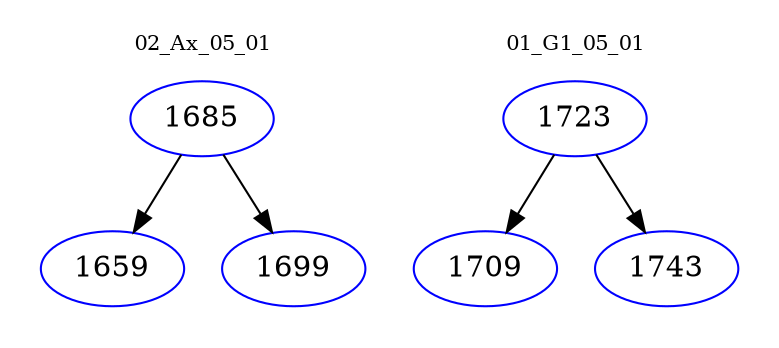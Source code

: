 digraph{
subgraph cluster_0 {
color = white
label = "02_Ax_05_01";
fontsize=10;
T0_1685 [label="1685", color="blue"]
T0_1685 -> T0_1659 [color="black"]
T0_1659 [label="1659", color="blue"]
T0_1685 -> T0_1699 [color="black"]
T0_1699 [label="1699", color="blue"]
}
subgraph cluster_1 {
color = white
label = "01_G1_05_01";
fontsize=10;
T1_1723 [label="1723", color="blue"]
T1_1723 -> T1_1709 [color="black"]
T1_1709 [label="1709", color="blue"]
T1_1723 -> T1_1743 [color="black"]
T1_1743 [label="1743", color="blue"]
}
}
